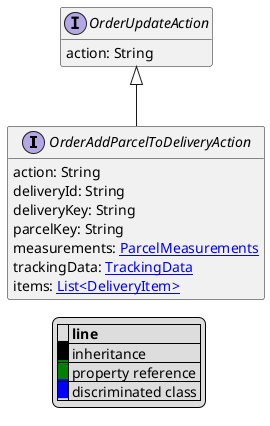 @startuml

hide empty fields
hide empty methods
legend
|= |= line |
|<back:black>   </back>| inheritance |
|<back:green>   </back>| property reference |
|<back:blue>   </back>| discriminated class |
endlegend
interface OrderAddParcelToDeliveryAction [[OrderAddParcelToDeliveryAction.svg]] extends OrderUpdateAction {
    action: String
    deliveryId: String
    deliveryKey: String
    parcelKey: String
    measurements: [[ParcelMeasurements.svg ParcelMeasurements]]
    trackingData: [[TrackingData.svg TrackingData]]
    items: [[DeliveryItem.svg List<DeliveryItem>]]
}
interface OrderUpdateAction [[OrderUpdateAction.svg]]  {
    action: String
}





@enduml
